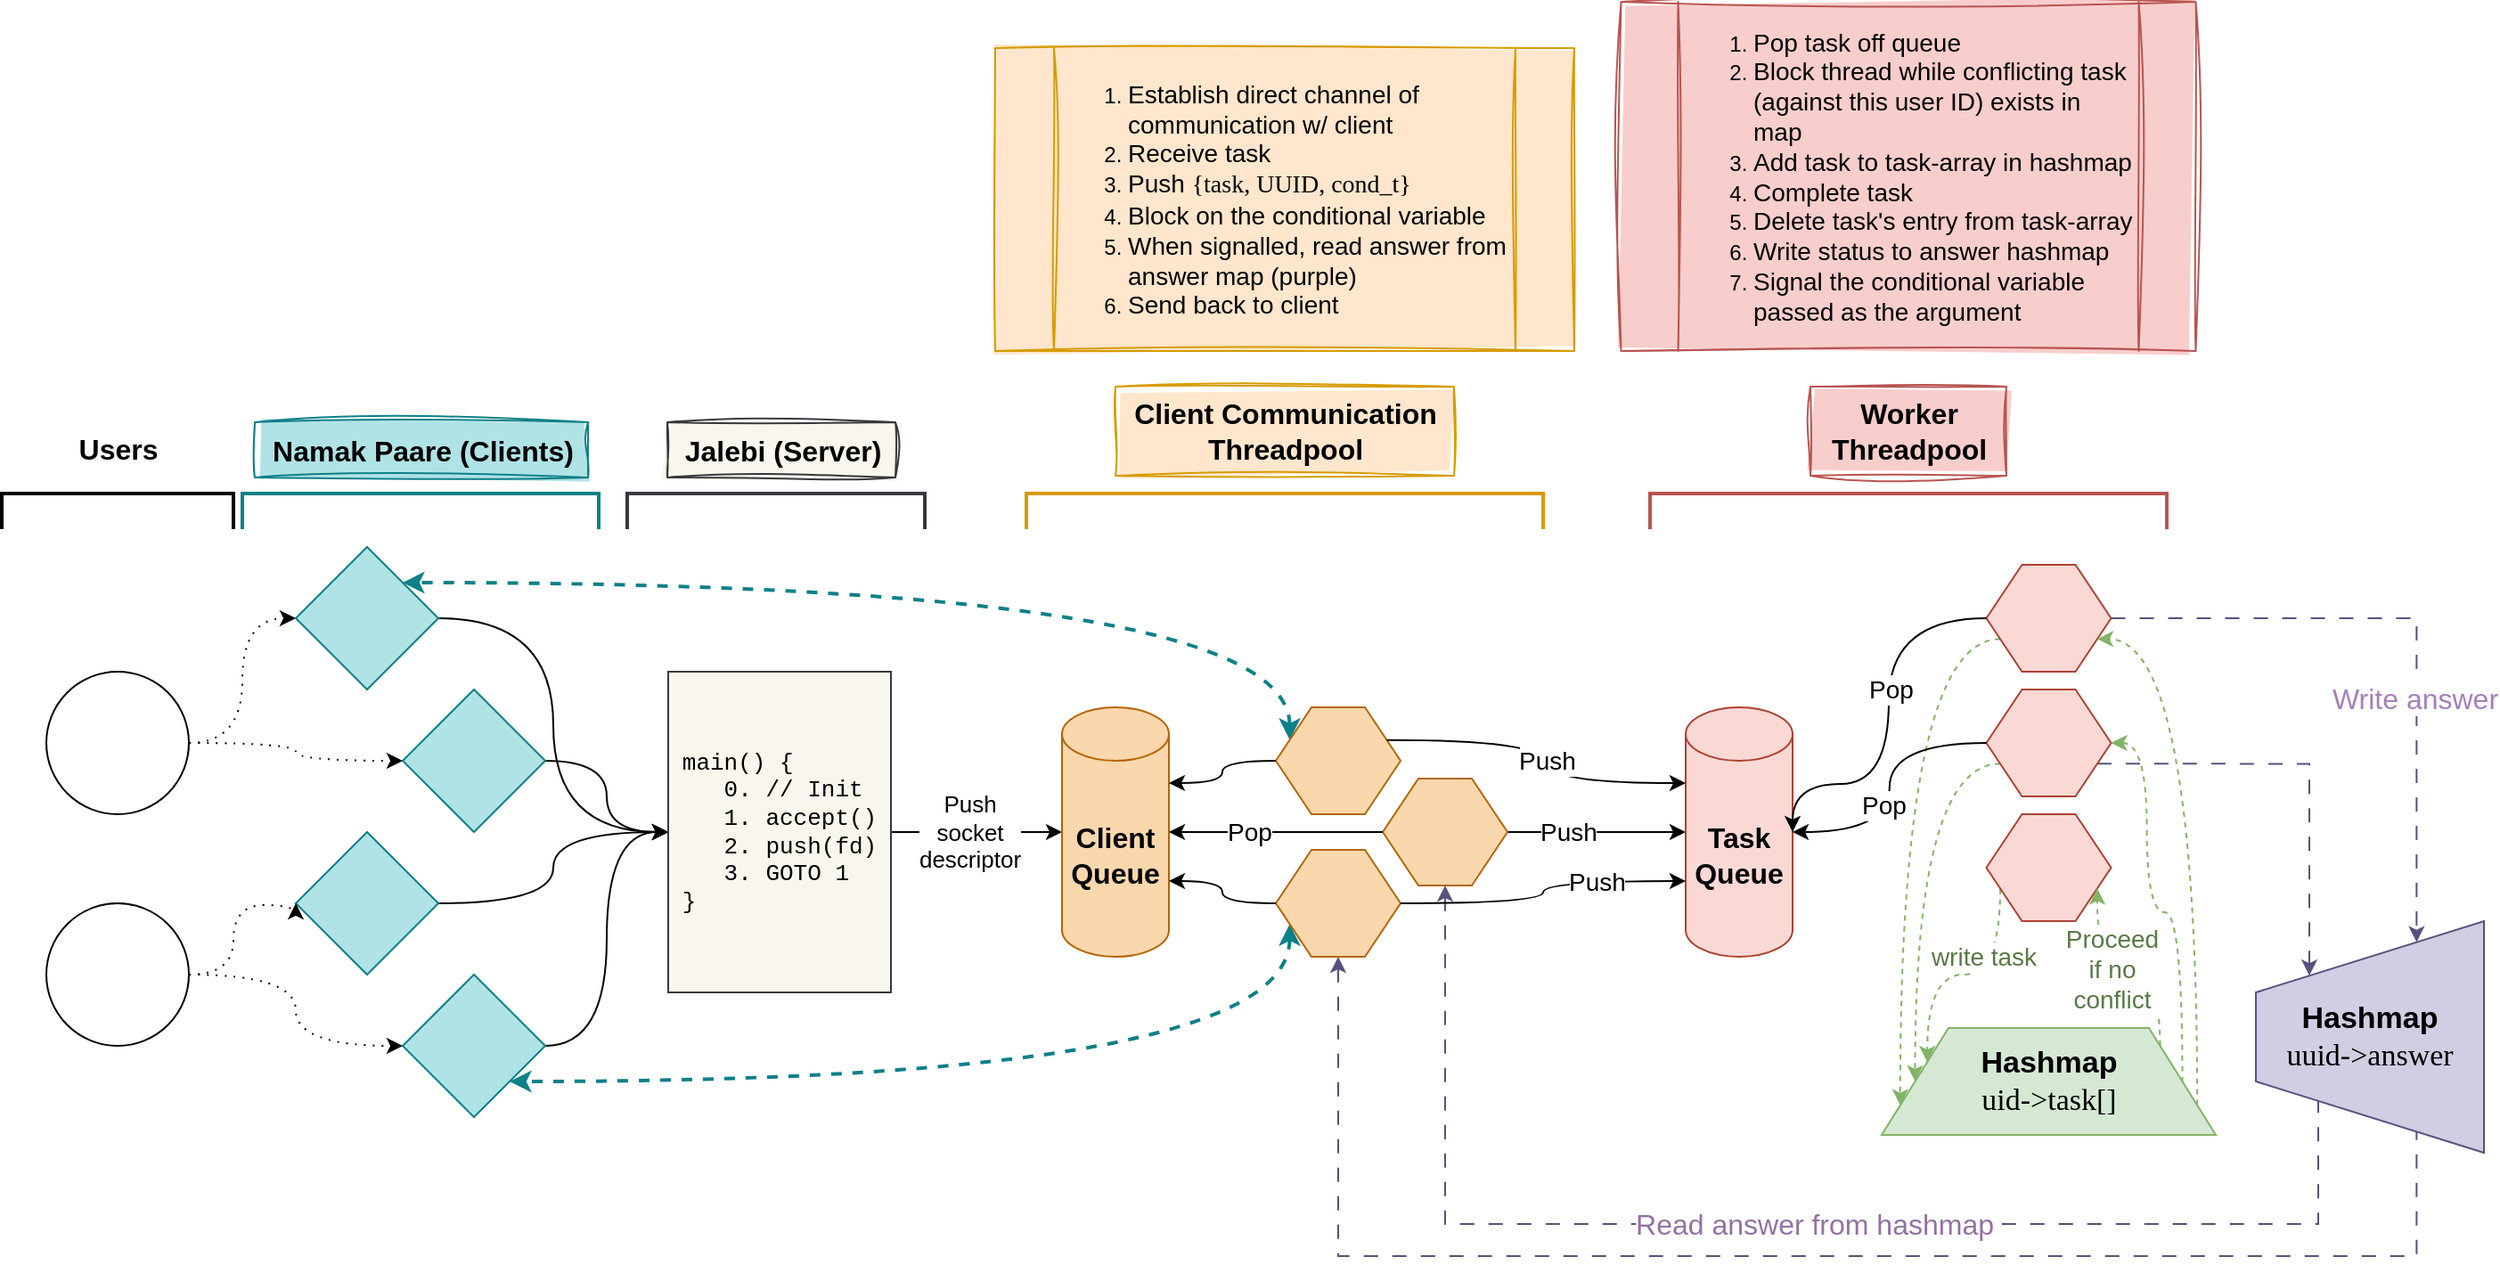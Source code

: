 <mxfile version="28.0.6">
  <diagram name="Page-1" id="n_fIoMRSlagMltUacNmM">
    <mxGraphModel dx="1910" dy="1221" grid="0" gridSize="31" guides="1" tooltips="1" connect="1" arrows="0" fold="1" page="1" pageScale="1" pageWidth="1600" pageHeight="900" background="#ffffff" math="0" shadow="0" adaptiveColors="auto">
      <root>
        <mxCell id="0" />
        <mxCell id="1" parent="0" />
        <mxCell id="aPVoymppLge1yWd1zrWZ-23" style="edgeStyle=orthogonalEdgeStyle;rounded=0;orthogonalLoop=1;jettySize=auto;html=1;exitX=1;exitY=0.5;exitDx=0;exitDy=0;entryX=0;entryY=0.5;entryDx=0;entryDy=0;curved=1;" parent="1" source="aPVoymppLge1yWd1zrWZ-10" target="aPVoymppLge1yWd1zrWZ-16" edge="1">
          <mxGeometry relative="1" as="geometry" />
        </mxCell>
        <mxCell id="aPVoymppLge1yWd1zrWZ-10" value="" style="rhombus;whiteSpace=wrap;html=1;fillColor=#b0e3e6;strokeColor=#0e8088;" parent="1" vertex="1">
          <mxGeometry x="256" y="391" width="80" height="80" as="geometry" />
        </mxCell>
        <mxCell id="aPVoymppLge1yWd1zrWZ-22" style="edgeStyle=orthogonalEdgeStyle;rounded=0;orthogonalLoop=1;jettySize=auto;html=1;exitX=1;exitY=0.5;exitDx=0;exitDy=0;entryX=0;entryY=0.5;entryDx=0;entryDy=0;curved=1;" parent="1" source="aPVoymppLge1yWd1zrWZ-11" target="aPVoymppLge1yWd1zrWZ-16" edge="1">
          <mxGeometry relative="1" as="geometry" />
        </mxCell>
        <mxCell id="aPVoymppLge1yWd1zrWZ-11" value="" style="rhombus;whiteSpace=wrap;html=1;fillColor=#b0e3e6;strokeColor=#0e8088;" parent="1" vertex="1">
          <mxGeometry x="316" y="471" width="80" height="80" as="geometry" />
        </mxCell>
        <mxCell id="aPVoymppLge1yWd1zrWZ-19" style="edgeStyle=orthogonalEdgeStyle;rounded=0;orthogonalLoop=1;jettySize=auto;html=1;exitX=1;exitY=0.5;exitDx=0;exitDy=0;entryX=0;entryY=0.5;entryDx=0;entryDy=0;curved=1;" parent="1" source="aPVoymppLge1yWd1zrWZ-12" target="aPVoymppLge1yWd1zrWZ-16" edge="1">
          <mxGeometry relative="1" as="geometry" />
        </mxCell>
        <mxCell id="aPVoymppLge1yWd1zrWZ-12" value="" style="rhombus;whiteSpace=wrap;html=1;fillColor=#b0e3e6;strokeColor=#0e8088;" parent="1" vertex="1">
          <mxGeometry x="256" y="551" width="80" height="80" as="geometry" />
        </mxCell>
        <mxCell id="aPVoymppLge1yWd1zrWZ-20" style="edgeStyle=orthogonalEdgeStyle;rounded=0;orthogonalLoop=1;jettySize=auto;html=1;exitX=1;exitY=0.5;exitDx=0;exitDy=0;entryX=0;entryY=0.5;entryDx=0;entryDy=0;curved=1;" parent="1" source="aPVoymppLge1yWd1zrWZ-13" target="aPVoymppLge1yWd1zrWZ-16" edge="1">
          <mxGeometry relative="1" as="geometry" />
        </mxCell>
        <mxCell id="aPVoymppLge1yWd1zrWZ-13" value="" style="rhombus;whiteSpace=wrap;html=1;fillColor=#b0e3e6;strokeColor=#0e8088;" parent="1" vertex="1">
          <mxGeometry x="316" y="631" width="80" height="80" as="geometry" />
        </mxCell>
        <mxCell id="aPVoymppLge1yWd1zrWZ-28" style="edgeStyle=orthogonalEdgeStyle;rounded=0;orthogonalLoop=1;jettySize=auto;html=1;exitX=1;exitY=0.5;exitDx=0;exitDy=0;" parent="1" source="aPVoymppLge1yWd1zrWZ-16" target="aPVoymppLge1yWd1zrWZ-24" edge="1">
          <mxGeometry relative="1" as="geometry">
            <Array as="points">
              <mxPoint x="656" y="551" />
              <mxPoint x="656" y="551" />
            </Array>
          </mxGeometry>
        </mxCell>
        <mxCell id="aPVoymppLge1yWd1zrWZ-43" value="&lt;div&gt;&lt;font style=&quot;font-size: 13px;&quot;&gt;Push&lt;/font&gt;&lt;/div&gt;&lt;div&gt;&lt;font style=&quot;font-size: 13px;&quot;&gt;socket&lt;/font&gt;&lt;/div&gt;&lt;div&gt;&lt;font style=&quot;font-size: 13px;&quot;&gt;descriptor&lt;/font&gt;&lt;/div&gt;" style="edgeLabel;html=1;align=center;verticalAlign=middle;resizable=0;points=[];" parent="aPVoymppLge1yWd1zrWZ-28" vertex="1" connectable="0">
          <mxGeometry x="0.029" y="1" relative="1" as="geometry">
            <mxPoint x="-6" y="1" as="offset" />
          </mxGeometry>
        </mxCell>
        <mxCell id="aPVoymppLge1yWd1zrWZ-16" value="&lt;div style=&quot;text-align: left;&quot;&gt;&lt;span style=&quot;font-size: 13px; font-family: &amp;quot;Courier New&amp;quot;; background-color: transparent; color: light-dark(rgb(0, 0, 0), rgb(255, 255, 255));&quot;&gt;main()&lt;/span&gt;&lt;b style=&quot;font-size: 13px; font-family: &amp;quot;Courier New&amp;quot;; background-color: transparent; color: light-dark(rgb(0, 0, 0), rgb(255, 255, 255));&quot;&gt; &lt;/b&gt;&lt;font style=&quot;font-size: 13px; font-family: &amp;quot;Courier New&amp;quot;; background-color: transparent; color: light-dark(rgb(0, 0, 0), rgb(255, 255, 255));&quot;&gt;{&lt;/font&gt;&lt;/div&gt;&lt;div style=&quot;text-align: left;&quot;&gt;&lt;font data-font-src=&quot;https://fonts.googleapis.com/css?family=IBM+Plex+Mono&quot; style=&quot;&quot;&gt;&lt;font style=&quot;font-size: 13px;&quot; face=&quot;Courier New&quot;&gt;&amp;nbsp; &amp;nbsp;0. // Init&lt;br&gt;&lt;/font&gt;&lt;/font&gt;&lt;/div&gt;&lt;div style=&quot;text-align: left;&quot;&gt;&lt;font data-font-src=&quot;https://fonts.googleapis.com/css?family=IBM+Plex+Mono&quot; style=&quot;&quot;&gt;&lt;font style=&quot;font-size: 13px;&quot; face=&quot;Courier New&quot;&gt;&amp;nbsp; &amp;nbsp;1. accept()&lt;/font&gt;&lt;/font&gt;&lt;/div&gt;&lt;div style=&quot;text-align: left;&quot;&gt;&lt;font data-font-src=&quot;https://fonts.googleapis.com/css?family=IBM+Plex+Mono&quot; style=&quot;&quot;&gt;&lt;font style=&quot;font-size: 13px;&quot; face=&quot;Courier New&quot;&gt;&amp;nbsp; &amp;nbsp;2. push(fd)&lt;br&gt;&lt;/font&gt;&lt;/font&gt;&lt;/div&gt;&lt;div style=&quot;text-align: left;&quot;&gt;&lt;font data-font-src=&quot;https://fonts.googleapis.com/css?family=IBM+Plex+Mono&quot; style=&quot;&quot;&gt;&lt;font style=&quot;font-size: 13px;&quot; face=&quot;Courier New&quot;&gt;&amp;nbsp; &amp;nbsp;3. GOTO 1&lt;br&gt;&lt;/font&gt;&lt;/font&gt;&lt;/div&gt;&lt;div style=&quot;text-align: left;&quot;&gt;&lt;font data-font-src=&quot;https://fonts.googleapis.com/css?family=IBM+Plex+Mono&quot; style=&quot;&quot;&gt;&lt;font style=&quot;font-size: 13px;&quot; face=&quot;Courier New&quot;&gt;}&lt;/font&gt;&lt;b style=&quot;font-size: 11px; font-family: &amp;quot;IBM Plex Mono&amp;quot;;&quot;&gt;&lt;font&gt;&lt;br&gt;&lt;/font&gt;&lt;/b&gt;&lt;/font&gt;&lt;/div&gt;" style="rounded=0;whiteSpace=wrap;html=1;fillColor=#f9f7ed;strokeColor=#36393d;fillStyle=auto;" parent="1" vertex="1">
          <mxGeometry x="465" y="461" width="125" height="180" as="geometry" />
        </mxCell>
        <mxCell id="aPVoymppLge1yWd1zrWZ-24" value="&lt;div&gt;&lt;b&gt;&lt;font style=&quot;font-size: 16px;&quot;&gt;Client Queue&lt;/font&gt;&lt;/b&gt;&lt;/div&gt;" style="shape=cylinder3;whiteSpace=wrap;html=1;boundedLbl=1;backgroundOutline=1;size=15;fillColor=#fad7ac;strokeColor=#b46504;" parent="1" vertex="1">
          <mxGeometry x="686" y="481" width="60" height="140" as="geometry" />
        </mxCell>
        <mxCell id="aPVoymppLge1yWd1zrWZ-65" style="edgeStyle=orthogonalEdgeStyle;rounded=0;orthogonalLoop=1;jettySize=auto;html=1;exitX=0;exitY=0.25;exitDx=0;exitDy=0;entryX=1;entryY=0;entryDx=0;entryDy=0;strokeColor=none;curved=1;" parent="1" source="aPVoymppLge1yWd1zrWZ-32" target="aPVoymppLge1yWd1zrWZ-10" edge="1">
          <mxGeometry relative="1" as="geometry">
            <Array as="points">
              <mxPoint x="814" y="411" />
            </Array>
          </mxGeometry>
        </mxCell>
        <mxCell id="aPVoymppLge1yWd1zrWZ-66" style="edgeStyle=orthogonalEdgeStyle;rounded=0;orthogonalLoop=1;jettySize=auto;html=1;exitX=0;exitY=0.25;exitDx=0;exitDy=0;entryX=1;entryY=0;entryDx=0;entryDy=0;curved=1;dashed=1;startArrow=classic;startFill=1;fillColor=#b0e3e6;strokeColor=#0e8088;strokeWidth=2;" parent="1" source="aPVoymppLge1yWd1zrWZ-32" target="aPVoymppLge1yWd1zrWZ-10" edge="1">
          <mxGeometry relative="1" as="geometry">
            <Array as="points">
              <mxPoint x="814" y="411" />
            </Array>
          </mxGeometry>
        </mxCell>
        <mxCell id="aPVoymppLge1yWd1zrWZ-32" value="" style="shape=hexagon;perimeter=hexagonPerimeter2;whiteSpace=wrap;html=1;fixedSize=1;fillColor=#fad7ac;strokeColor=#b46504;" parent="1" vertex="1">
          <mxGeometry x="806" y="481" width="70" height="60" as="geometry" />
        </mxCell>
        <mxCell id="aPVoymppLge1yWd1zrWZ-94" style="edgeStyle=orthogonalEdgeStyle;rounded=0;orthogonalLoop=1;jettySize=auto;html=1;exitX=1;exitY=0.5;exitDx=0;exitDy=0;curved=1;" parent="1" source="aPVoymppLge1yWd1zrWZ-35" edge="1">
          <mxGeometry relative="1" as="geometry">
            <mxPoint x="1036" y="551" as="targetPoint" />
          </mxGeometry>
        </mxCell>
        <mxCell id="aPVoymppLge1yWd1zrWZ-98" value="Push" style="edgeLabel;html=1;align=center;verticalAlign=middle;resizable=0;points=[];fontSize=14;" parent="aPVoymppLge1yWd1zrWZ-94" vertex="1" connectable="0">
          <mxGeometry x="-0.602" relative="1" as="geometry">
            <mxPoint x="14" as="offset" />
          </mxGeometry>
        </mxCell>
        <mxCell id="aPVoymppLge1yWd1zrWZ-145" style="edgeStyle=orthogonalEdgeStyle;rounded=0;orthogonalLoop=1;jettySize=auto;html=1;exitX=0.5;exitY=1;exitDx=0;exitDy=0;fillColor=#d0cee2;strokeColor=#56517e;curved=0;startArrow=classic;startFill=1;endArrow=none;endFill=0;dashed=1;dashPattern=8 8;" parent="1" source="aPVoymppLge1yWd1zrWZ-35" target="aPVoymppLge1yWd1zrWZ-132" edge="1">
          <mxGeometry relative="1" as="geometry">
            <Array as="points">
              <mxPoint x="901" y="771" />
              <mxPoint x="1391" y="771" />
            </Array>
          </mxGeometry>
        </mxCell>
        <mxCell id="aPVoymppLge1yWd1zrWZ-156" value="&lt;font&gt;&lt;font style=&quot;color: rgb(147, 113, 163);&quot;&gt;Read answer from hashmap&lt;/font&gt;&lt;br&gt;&lt;/font&gt;" style="edgeLabel;html=1;align=center;verticalAlign=middle;resizable=0;points=[];fontSize=16;" parent="aPVoymppLge1yWd1zrWZ-145" vertex="1" connectable="0">
          <mxGeometry x="0.058" relative="1" as="geometry">
            <mxPoint as="offset" />
          </mxGeometry>
        </mxCell>
        <mxCell id="aPVoymppLge1yWd1zrWZ-35" value="" style="shape=hexagon;perimeter=hexagonPerimeter2;whiteSpace=wrap;html=1;fixedSize=1;fillColor=#fad7ac;strokeColor=#b46504;" parent="1" vertex="1">
          <mxGeometry x="866" y="521" width="70" height="60" as="geometry" />
        </mxCell>
        <mxCell id="aPVoymppLge1yWd1zrWZ-62" style="edgeStyle=orthogonalEdgeStyle;rounded=0;orthogonalLoop=1;jettySize=auto;html=1;exitX=0;exitY=0.75;exitDx=0;exitDy=0;entryX=1;entryY=1;entryDx=0;entryDy=0;curved=1;dashed=1;flowAnimation=0;shadow=0;startArrow=classic;startFill=1;fillColor=#b0e3e6;strokeColor=#0e8088;strokeWidth=2;" parent="1" source="aPVoymppLge1yWd1zrWZ-36" target="aPVoymppLge1yWd1zrWZ-13" edge="1">
          <mxGeometry relative="1" as="geometry">
            <Array as="points">
              <mxPoint x="814" y="691" />
            </Array>
          </mxGeometry>
        </mxCell>
        <mxCell id="aPVoymppLge1yWd1zrWZ-143" style="edgeStyle=orthogonalEdgeStyle;rounded=0;orthogonalLoop=1;jettySize=auto;html=1;exitX=0.5;exitY=1;exitDx=0;exitDy=0;entryX=0;entryY=0.75;entryDx=0;entryDy=0;fillColor=#d0cee2;strokeColor=#56517e;curved=0;startArrow=classic;startFill=1;endArrow=none;endFill=0;dashed=1;dashPattern=8 8;" parent="1" source="aPVoymppLge1yWd1zrWZ-36" target="aPVoymppLge1yWd1zrWZ-132" edge="1">
          <mxGeometry relative="1" as="geometry">
            <Array as="points">
              <mxPoint x="841" y="789" />
            </Array>
          </mxGeometry>
        </mxCell>
        <mxCell id="aPVoymppLge1yWd1zrWZ-36" value="" style="shape=hexagon;perimeter=hexagonPerimeter2;whiteSpace=wrap;html=1;fixedSize=1;size=20;fillColor=#fad7ac;strokeColor=#b46504;" parent="1" vertex="1">
          <mxGeometry x="806" y="561" width="70" height="60" as="geometry" />
        </mxCell>
        <mxCell id="aPVoymppLge1yWd1zrWZ-37" value="&lt;div&gt;&lt;b&gt;&lt;font style=&quot;font-size: 16px;&quot;&gt;Client Communication&lt;/font&gt;&lt;/b&gt;&lt;/div&gt;&lt;div&gt;&lt;b&gt;&lt;font style=&quot;font-size: 16px;&quot;&gt;Threadpool&lt;/font&gt;&lt;/b&gt;&lt;/div&gt;" style="text;html=1;align=center;verticalAlign=middle;resizable=0;points=[];autosize=1;strokeColor=#d79b00;fillColor=#ffe6cc;sketch=1;curveFitting=1;jiggle=2;fillStyle=solid;" parent="1" vertex="1">
          <mxGeometry x="716" y="301" width="190" height="50" as="geometry" />
        </mxCell>
        <mxCell id="aPVoymppLge1yWd1zrWZ-38" style="edgeStyle=orthogonalEdgeStyle;rounded=0;orthogonalLoop=1;jettySize=auto;html=1;exitX=0;exitY=0.5;exitDx=0;exitDy=0;entryX=1;entryY=0;entryDx=0;entryDy=42.5;entryPerimeter=0;curved=1;" parent="1" source="aPVoymppLge1yWd1zrWZ-32" target="aPVoymppLge1yWd1zrWZ-24" edge="1">
          <mxGeometry relative="1" as="geometry" />
        </mxCell>
        <mxCell id="aPVoymppLge1yWd1zrWZ-39" style="edgeStyle=orthogonalEdgeStyle;rounded=0;orthogonalLoop=1;jettySize=auto;html=1;exitX=0;exitY=0.5;exitDx=0;exitDy=0;entryX=1;entryY=0;entryDx=0;entryDy=97.5;entryPerimeter=0;curved=1;" parent="1" source="aPVoymppLge1yWd1zrWZ-36" target="aPVoymppLge1yWd1zrWZ-24" edge="1">
          <mxGeometry relative="1" as="geometry" />
        </mxCell>
        <mxCell id="aPVoymppLge1yWd1zrWZ-40" style="edgeStyle=orthogonalEdgeStyle;rounded=0;orthogonalLoop=1;jettySize=auto;html=1;entryX=1;entryY=0.5;entryDx=0;entryDy=0;entryPerimeter=0;curved=1;" parent="1" source="aPVoymppLge1yWd1zrWZ-35" target="aPVoymppLge1yWd1zrWZ-24" edge="1">
          <mxGeometry relative="1" as="geometry" />
        </mxCell>
        <mxCell id="aPVoymppLge1yWd1zrWZ-47" value="&lt;font style=&quot;font-size: 14px;&quot;&gt;Pop&lt;/font&gt;" style="edgeLabel;html=1;align=center;verticalAlign=middle;resizable=0;points=[];" parent="aPVoymppLge1yWd1zrWZ-40" vertex="1" connectable="0">
          <mxGeometry x="0.014" y="1" relative="1" as="geometry">
            <mxPoint x="-14" y="-1" as="offset" />
          </mxGeometry>
        </mxCell>
        <mxCell id="aPVoymppLge1yWd1zrWZ-49" value="" style="strokeWidth=2;html=1;shape=mxgraph.flowchart.annotation_1;align=left;pointerEvents=1;direction=south;fillColor=#ffe6cc;strokeColor=#d79b00;" parent="1" vertex="1">
          <mxGeometry x="666" y="361" width="290" height="20" as="geometry" />
        </mxCell>
        <mxCell id="aPVoymppLge1yWd1zrWZ-53" value="&lt;div&gt;&lt;b&gt;&lt;font style=&quot;font-size: 16px;&quot;&gt;Namak Paare (Clients)&lt;/font&gt;&lt;/b&gt;&lt;/div&gt;" style="text;html=1;align=center;verticalAlign=middle;resizable=0;points=[];autosize=1;strokeColor=#0e8088;fillColor=#b0e3e6;sketch=1;curveFitting=1;jiggle=2;fillStyle=solid;" parent="1" vertex="1">
          <mxGeometry x="233" y="321" width="187" height="31" as="geometry" />
        </mxCell>
        <mxCell id="aPVoymppLge1yWd1zrWZ-54" value="" style="strokeWidth=2;html=1;shape=mxgraph.flowchart.annotation_1;align=left;pointerEvents=1;direction=south;fillColor=#b0e3e6;strokeColor=#0e8088;" parent="1" vertex="1">
          <mxGeometry x="226" y="361" width="200" height="20" as="geometry" />
        </mxCell>
        <mxCell id="aPVoymppLge1yWd1zrWZ-74" style="edgeStyle=orthogonalEdgeStyle;rounded=0;orthogonalLoop=1;jettySize=auto;html=1;exitX=1;exitY=0.5;exitDx=0;exitDy=0;entryX=0;entryY=0.5;entryDx=0;entryDy=0;dashed=1;dashPattern=1 4;curved=1;" parent="1" source="aPVoymppLge1yWd1zrWZ-67" target="aPVoymppLge1yWd1zrWZ-10" edge="1">
          <mxGeometry relative="1" as="geometry" />
        </mxCell>
        <mxCell id="aPVoymppLge1yWd1zrWZ-75" style="edgeStyle=orthogonalEdgeStyle;rounded=0;orthogonalLoop=1;jettySize=auto;html=1;exitX=1;exitY=0.5;exitDx=0;exitDy=0;entryX=0;entryY=0.5;entryDx=0;entryDy=0;dashed=1;dashPattern=1 4;curved=1;" parent="1" source="aPVoymppLge1yWd1zrWZ-67" target="aPVoymppLge1yWd1zrWZ-11" edge="1">
          <mxGeometry relative="1" as="geometry" />
        </mxCell>
        <mxCell id="aPVoymppLge1yWd1zrWZ-67" value="" style="ellipse;whiteSpace=wrap;html=1;aspect=fixed;" parent="1" vertex="1">
          <mxGeometry x="116" y="461" width="80" height="80" as="geometry" />
        </mxCell>
        <mxCell id="aPVoymppLge1yWd1zrWZ-72" style="edgeStyle=orthogonalEdgeStyle;rounded=0;orthogonalLoop=1;jettySize=auto;html=1;exitX=1;exitY=0.5;exitDx=0;exitDy=0;curved=1;dashed=1;dashPattern=1 4;entryX=0;entryY=0.5;entryDx=0;entryDy=0;" parent="1" source="aPVoymppLge1yWd1zrWZ-68" target="aPVoymppLge1yWd1zrWZ-12" edge="1">
          <mxGeometry relative="1" as="geometry">
            <mxPoint x="246" y="591" as="targetPoint" />
            <Array as="points">
              <mxPoint x="221" y="631" />
              <mxPoint x="221" y="592" />
            </Array>
          </mxGeometry>
        </mxCell>
        <mxCell id="aPVoymppLge1yWd1zrWZ-73" style="edgeStyle=orthogonalEdgeStyle;rounded=0;orthogonalLoop=1;jettySize=auto;html=1;exitX=1;exitY=0.5;exitDx=0;exitDy=0;entryX=0;entryY=0.5;entryDx=0;entryDy=0;curved=1;dashed=1;dashPattern=1 4;" parent="1" source="aPVoymppLge1yWd1zrWZ-68" target="aPVoymppLge1yWd1zrWZ-13" edge="1">
          <mxGeometry relative="1" as="geometry" />
        </mxCell>
        <mxCell id="aPVoymppLge1yWd1zrWZ-68" value="" style="ellipse;whiteSpace=wrap;html=1;aspect=fixed;" parent="1" vertex="1">
          <mxGeometry x="116" y="591" width="80" height="80" as="geometry" />
        </mxCell>
        <mxCell id="aPVoymppLge1yWd1zrWZ-76" value="&lt;div&gt;&lt;b&gt;&lt;font style=&quot;font-size: 16px;&quot;&gt;Users&lt;/font&gt;&lt;/b&gt;&lt;/div&gt;" style="text;html=1;align=center;verticalAlign=middle;resizable=0;points=[];autosize=1;strokeColor=none;fillColor=none;sketch=1;curveFitting=1;jiggle=2;" parent="1" vertex="1">
          <mxGeometry x="121" y="321" width="70" height="30" as="geometry" />
        </mxCell>
        <mxCell id="aPVoymppLge1yWd1zrWZ-77" value="" style="strokeWidth=2;html=1;shape=mxgraph.flowchart.annotation_1;align=left;pointerEvents=1;direction=south;" parent="1" vertex="1">
          <mxGeometry x="91" y="361" width="130" height="20" as="geometry" />
        </mxCell>
        <mxCell id="aPVoymppLge1yWd1zrWZ-80" value="&lt;div&gt;&lt;b&gt;&lt;font style=&quot;font-size: 16px;&quot;&gt;Task Queue&lt;/font&gt;&lt;/b&gt;&lt;/div&gt;" style="shape=cylinder3;whiteSpace=wrap;html=1;boundedLbl=1;backgroundOutline=1;size=15;fillColor=#fad9d5;strokeColor=#ae4132;" parent="1" vertex="1">
          <mxGeometry x="1036" y="481" width="60" height="140" as="geometry" />
        </mxCell>
        <mxCell id="aPVoymppLge1yWd1zrWZ-109" style="edgeStyle=orthogonalEdgeStyle;rounded=0;orthogonalLoop=1;jettySize=auto;html=1;exitX=0;exitY=0.75;exitDx=0;exitDy=0;entryX=0;entryY=0.75;entryDx=0;entryDy=0;curved=1;fillColor=#d5e8d4;strokeColor=#82b366;dashed=1;" parent="1" source="aPVoymppLge1yWd1zrWZ-81" target="aPVoymppLge1yWd1zrWZ-105" edge="1">
          <mxGeometry relative="1" as="geometry">
            <Array as="points">
              <mxPoint x="1156.75" y="443" />
            </Array>
          </mxGeometry>
        </mxCell>
        <mxCell id="aPVoymppLge1yWd1zrWZ-134" style="edgeStyle=orthogonalEdgeStyle;rounded=0;orthogonalLoop=1;jettySize=auto;html=1;exitX=1;exitY=0.5;exitDx=0;exitDy=0;entryX=1;entryY=0.75;entryDx=0;entryDy=0;fillColor=#d0cee2;strokeColor=#56517e;curved=0;dashed=1;dashPattern=8 8;" parent="1" source="aPVoymppLge1yWd1zrWZ-81" target="aPVoymppLge1yWd1zrWZ-132" edge="1">
          <mxGeometry relative="1" as="geometry" />
        </mxCell>
        <mxCell id="aPVoymppLge1yWd1zrWZ-157" value="&lt;font color=&quot;#a680b8&quot;&gt;Write answer&lt;/font&gt;" style="edgeLabel;html=1;align=center;verticalAlign=middle;resizable=0;points=[];fontSize=16;" parent="aPVoymppLge1yWd1zrWZ-134" vertex="1" connectable="0">
          <mxGeometry x="0.459" y="-1" relative="1" as="geometry">
            <mxPoint y="-41" as="offset" />
          </mxGeometry>
        </mxCell>
        <mxCell id="aPVoymppLge1yWd1zrWZ-81" value="" style="shape=hexagon;perimeter=hexagonPerimeter2;whiteSpace=wrap;html=1;fixedSize=1;fillColor=#fad9d5;strokeColor=#ae4132;" parent="1" vertex="1">
          <mxGeometry x="1204.75" y="401" width="70" height="60" as="geometry" />
        </mxCell>
        <mxCell id="aPVoymppLge1yWd1zrWZ-107" style="edgeStyle=orthogonalEdgeStyle;rounded=0;orthogonalLoop=1;jettySize=auto;html=1;exitX=0;exitY=0.75;exitDx=0;exitDy=0;entryX=0;entryY=0.5;entryDx=0;entryDy=0;curved=1;fillColor=#d5e8d4;strokeColor=#82b366;dashed=1;" parent="1" source="aPVoymppLge1yWd1zrWZ-82" target="aPVoymppLge1yWd1zrWZ-105" edge="1">
          <mxGeometry relative="1" as="geometry">
            <Array as="points">
              <mxPoint x="1164.75" y="513" />
            </Array>
          </mxGeometry>
        </mxCell>
        <mxCell id="aPVoymppLge1yWd1zrWZ-119" style="edgeStyle=orthogonalEdgeStyle;rounded=0;orthogonalLoop=1;jettySize=auto;html=1;exitX=1;exitY=0.5;exitDx=0;exitDy=0;entryX=1;entryY=0.5;entryDx=0;entryDy=0;curved=1;startArrow=classic;startFill=1;endArrow=none;endFill=0;fillColor=#d5e8d4;strokeColor=#82b366;dashed=1;" parent="1" source="aPVoymppLge1yWd1zrWZ-82" target="aPVoymppLge1yWd1zrWZ-105" edge="1">
          <mxGeometry relative="1" as="geometry" />
        </mxCell>
        <mxCell id="aPVoymppLge1yWd1zrWZ-133" style="edgeStyle=orthogonalEdgeStyle;rounded=0;orthogonalLoop=1;jettySize=auto;html=1;exitX=1;exitY=0.75;exitDx=0;exitDy=0;fillColor=#d0cee2;strokeColor=#56517e;curved=0;dashed=1;dashPattern=8 8;" parent="1" source="aPVoymppLge1yWd1zrWZ-82" target="aPVoymppLge1yWd1zrWZ-132" edge="1">
          <mxGeometry relative="1" as="geometry">
            <Array as="points">
              <mxPoint x="1386" y="513" />
            </Array>
          </mxGeometry>
        </mxCell>
        <mxCell id="aPVoymppLge1yWd1zrWZ-82" value="" style="shape=hexagon;perimeter=hexagonPerimeter2;whiteSpace=wrap;html=1;fixedSize=1;fillColor=#fad9d5;strokeColor=#ae4132;" parent="1" vertex="1">
          <mxGeometry x="1204.75" y="471" width="70" height="60" as="geometry" />
        </mxCell>
        <mxCell id="aPVoymppLge1yWd1zrWZ-106" style="edgeStyle=orthogonalEdgeStyle;rounded=0;orthogonalLoop=1;jettySize=auto;html=1;exitX=0;exitY=0.75;exitDx=0;exitDy=0;entryX=0;entryY=0.25;entryDx=0;entryDy=0;curved=1;fillColor=#d5e8d4;strokeColor=#82b366;dashed=1;" parent="1" source="aPVoymppLge1yWd1zrWZ-83" target="aPVoymppLge1yWd1zrWZ-105" edge="1">
          <mxGeometry relative="1" as="geometry" />
        </mxCell>
        <mxCell id="aPVoymppLge1yWd1zrWZ-139" value="&lt;font style=&quot;font-size: 14px;&quot;&gt;write task&lt;/font&gt;" style="edgeLabel;html=1;align=center;verticalAlign=middle;resizable=0;points=[];fontColor=#597947;" parent="aPVoymppLge1yWd1zrWZ-106" vertex="1" connectable="0">
          <mxGeometry x="-0.062" y="-1" relative="1" as="geometry">
            <mxPoint x="7" y="-9" as="offset" />
          </mxGeometry>
        </mxCell>
        <mxCell id="aPVoymppLge1yWd1zrWZ-83" value="" style="shape=hexagon;perimeter=hexagonPerimeter2;whiteSpace=wrap;html=1;fixedSize=1;size=20;fillColor=#fad9d5;strokeColor=#ae4132;" parent="1" vertex="1">
          <mxGeometry x="1204.75" y="541" width="70" height="60" as="geometry" />
        </mxCell>
        <mxCell id="aPVoymppLge1yWd1zrWZ-84" value="&lt;b&gt;&lt;font style=&quot;font-size: 16px;&quot;&gt;Worker&lt;/font&gt;&lt;/b&gt;&lt;div&gt;&lt;b&gt;&lt;font style=&quot;font-size: 16px;&quot;&gt;Threadpool&lt;/font&gt;&lt;/b&gt;&lt;/div&gt;" style="text;html=1;align=center;verticalAlign=middle;resizable=0;points=[];autosize=1;strokeColor=#b85450;fillColor=#f8cecc;sketch=1;curveFitting=1;jiggle=2;fillStyle=solid;" parent="1" vertex="1">
          <mxGeometry x="1106" y="301" width="110" height="50" as="geometry" />
        </mxCell>
        <mxCell id="aPVoymppLge1yWd1zrWZ-91" value="" style="strokeWidth=2;html=1;shape=mxgraph.flowchart.annotation_1;align=left;pointerEvents=1;direction=south;fillColor=#f8cecc;strokeColor=#b85450;" parent="1" vertex="1">
          <mxGeometry x="1016" y="361" width="290" height="20" as="geometry" />
        </mxCell>
        <mxCell id="aPVoymppLge1yWd1zrWZ-110" style="edgeStyle=orthogonalEdgeStyle;rounded=0;orthogonalLoop=1;jettySize=auto;html=1;exitX=1;exitY=0;exitDx=0;exitDy=0;entryX=1;entryY=0.75;entryDx=0;entryDy=0;curved=1;fillColor=#d5e8d4;strokeColor=#82b366;dashed=1;" parent="1" source="aPVoymppLge1yWd1zrWZ-105" target="aPVoymppLge1yWd1zrWZ-83" edge="1">
          <mxGeometry relative="1" as="geometry" />
        </mxCell>
        <mxCell id="aPVoymppLge1yWd1zrWZ-140" value="&lt;div&gt;Proceed&lt;/div&gt;&lt;div&gt;if no&lt;/div&gt;&lt;div&gt;conflict&lt;/div&gt;" style="edgeLabel;html=1;align=center;verticalAlign=middle;resizable=0;points=[];fontColor=#597947;fontSize=14;" parent="aPVoymppLge1yWd1zrWZ-110" vertex="1" connectable="0">
          <mxGeometry x="0.089" y="-3" relative="1" as="geometry">
            <mxPoint as="offset" />
          </mxGeometry>
        </mxCell>
        <mxCell id="aPVoymppLge1yWd1zrWZ-113" style="edgeStyle=orthogonalEdgeStyle;rounded=0;orthogonalLoop=1;jettySize=auto;html=1;exitX=1;exitY=0.75;exitDx=0;exitDy=0;entryX=1;entryY=0.75;entryDx=0;entryDy=0;curved=1;fillColor=#d5e8d4;strokeColor=#82b366;dashed=1;" parent="1" source="aPVoymppLge1yWd1zrWZ-105" target="aPVoymppLge1yWd1zrWZ-81" edge="1">
          <mxGeometry relative="1" as="geometry">
            <Array as="points">
              <mxPoint x="1322.75" y="443" />
            </Array>
          </mxGeometry>
        </mxCell>
        <mxCell id="aPVoymppLge1yWd1zrWZ-105" value="&lt;div&gt;&lt;b&gt;&lt;font style=&quot;font-size: 17px;&quot;&gt;&lt;font style=&quot;&quot;&gt;Hashmap&lt;/font&gt;&lt;br&gt;&lt;/font&gt;&lt;/b&gt;&lt;/div&gt;&lt;div&gt;&lt;font data-font-src=&quot;https://fonts.googleapis.com/css?family=IBM+Plex+Mono&quot; face=&quot;IBM Plex Mono&quot;&gt;&lt;font style=&quot;font-size: 17px;&quot;&gt;uid-&amp;gt;task[]&lt;/font&gt;&lt;b&gt;&lt;br&gt;&lt;/b&gt;&lt;/font&gt;&lt;/div&gt;" style="shape=trapezoid;perimeter=trapezoidPerimeter;whiteSpace=wrap;html=1;fixedSize=1;size=37.5;fillColor=#d5e8d4;strokeColor=#82b366;" parent="1" vertex="1">
          <mxGeometry x="1146" y="661" width="187.5" height="60" as="geometry" />
        </mxCell>
        <mxCell id="aPVoymppLge1yWd1zrWZ-120" style="edgeStyle=orthogonalEdgeStyle;rounded=0;orthogonalLoop=1;jettySize=auto;html=1;exitX=1;exitY=0.5;exitDx=0;exitDy=0;entryX=0;entryY=0;entryDx=0;entryDy=97.5;entryPerimeter=0;curved=1;" parent="1" source="aPVoymppLge1yWd1zrWZ-36" target="aPVoymppLge1yWd1zrWZ-80" edge="1">
          <mxGeometry relative="1" as="geometry" />
        </mxCell>
        <mxCell id="aPVoymppLge1yWd1zrWZ-123" value="&lt;div&gt;Push&lt;/div&gt;" style="edgeLabel;html=1;align=center;verticalAlign=middle;resizable=0;points=[];fontSize=14;" parent="aPVoymppLge1yWd1zrWZ-120" vertex="1" connectable="0">
          <mxGeometry x="0.006" y="-1" relative="1" as="geometry">
            <mxPoint x="29" y="-5" as="offset" />
          </mxGeometry>
        </mxCell>
        <mxCell id="aPVoymppLge1yWd1zrWZ-121" style="edgeStyle=orthogonalEdgeStyle;rounded=0;orthogonalLoop=1;jettySize=auto;html=1;exitX=1;exitY=0.25;exitDx=0;exitDy=0;entryX=0;entryY=0;entryDx=0;entryDy=42.5;entryPerimeter=0;curved=1;" parent="1" source="aPVoymppLge1yWd1zrWZ-32" target="aPVoymppLge1yWd1zrWZ-80" edge="1">
          <mxGeometry relative="1" as="geometry" />
        </mxCell>
        <mxCell id="aPVoymppLge1yWd1zrWZ-122" value="&lt;div&gt;Push&lt;/div&gt;" style="edgeLabel;html=1;align=center;verticalAlign=middle;resizable=0;points=[];fontSize=14;" parent="aPVoymppLge1yWd1zrWZ-121" vertex="1" connectable="0">
          <mxGeometry x="0.014" relative="1" as="geometry">
            <mxPoint x="2" y="2" as="offset" />
          </mxGeometry>
        </mxCell>
        <mxCell id="aPVoymppLge1yWd1zrWZ-132" value="&lt;div&gt;&lt;font style=&quot;font-size: 17px;&quot;&gt;&lt;b style=&quot;&quot;&gt;Hashmap&lt;/b&gt;&lt;br&gt;&lt;/font&gt;&lt;/div&gt;&lt;div&gt;&lt;font data-font-src=&quot;https://fonts.googleapis.com/css?family=IBM+Plex+Mono&quot; face=&quot;IBM Plex Mono&quot;&gt;&lt;font style=&quot;font-size: 17px;&quot;&gt;uuid-&amp;gt;answer&lt;/font&gt;&lt;font&gt;&lt;br&gt;&lt;/font&gt;&lt;/font&gt;&lt;/div&gt;" style="shape=trapezoid;perimeter=trapezoidPerimeter;whiteSpace=wrap;html=1;fixedSize=1;fillColor=#d0cee2;strokeColor=#56517e;direction=north;size=40;" parent="1" vertex="1">
          <mxGeometry x="1356" y="601" width="128" height="130" as="geometry" />
        </mxCell>
        <mxCell id="aPVoymppLge1yWd1zrWZ-150" style="edgeStyle=orthogonalEdgeStyle;rounded=0;orthogonalLoop=1;jettySize=auto;html=1;exitX=0;exitY=0.5;exitDx=0;exitDy=0;entryX=1;entryY=0.5;entryDx=0;entryDy=0;entryPerimeter=0;curved=1;" parent="1" source="aPVoymppLge1yWd1zrWZ-81" target="aPVoymppLge1yWd1zrWZ-80" edge="1">
          <mxGeometry relative="1" as="geometry">
            <Array as="points">
              <mxPoint x="1150" y="431" />
              <mxPoint x="1150" y="524" />
              <mxPoint x="1096" y="524" />
            </Array>
          </mxGeometry>
        </mxCell>
        <mxCell id="aPVoymppLge1yWd1zrWZ-151" value="&lt;div&gt;Pop&lt;/div&gt;" style="edgeLabel;html=1;align=center;verticalAlign=middle;resizable=0;points=[];fontSize=14;" parent="aPVoymppLge1yWd1zrWZ-150" vertex="1" connectable="0">
          <mxGeometry x="-0.006" y="1" relative="1" as="geometry">
            <mxPoint y="-19" as="offset" />
          </mxGeometry>
        </mxCell>
        <mxCell id="aPVoymppLge1yWd1zrWZ-153" style="edgeStyle=orthogonalEdgeStyle;rounded=0;orthogonalLoop=1;jettySize=auto;html=1;exitX=0;exitY=0.5;exitDx=0;exitDy=0;entryX=1;entryY=0.5;entryDx=0;entryDy=0;entryPerimeter=0;curved=1;" parent="1" source="aPVoymppLge1yWd1zrWZ-82" target="aPVoymppLge1yWd1zrWZ-80" edge="1">
          <mxGeometry relative="1" as="geometry" />
        </mxCell>
        <mxCell id="aPVoymppLge1yWd1zrWZ-154" value="Pop" style="edgeLabel;html=1;align=center;verticalAlign=middle;resizable=0;points=[];fontSize=14;" parent="aPVoymppLge1yWd1zrWZ-153" vertex="1" connectable="0">
          <mxGeometry x="-0.013" y="-2" relative="1" as="geometry">
            <mxPoint x="-2" y="11" as="offset" />
          </mxGeometry>
        </mxCell>
        <mxCell id="aPVoymppLge1yWd1zrWZ-163" value="&lt;div align=&quot;left&quot;&gt;&lt;ol&gt;&lt;li&gt;&lt;font style=&quot;font-size: 14px;&quot;&gt;Establish direct channel of communication w/ client&lt;/font&gt;&lt;/li&gt;&lt;li&gt;&lt;font style=&quot;font-size: 14px;&quot; face=&quot;Helvetica&quot;&gt;Receive task&lt;br&gt;&lt;/font&gt;&lt;/li&gt;&lt;li&gt;&lt;font style=&quot;font-size: 14px;&quot;&gt;Push &lt;font data-font-src=&quot;https://fonts.googleapis.com/css?family=IBM+Plex+Mono&quot; face=&quot;IBM Plex Mono&quot;&gt;{task, UUID, cond_t}&lt;/font&gt;&lt;/font&gt;&lt;/li&gt;&lt;li&gt;&lt;font style=&quot;font-size: 14px;&quot;&gt;Block on the conditional variable&lt;/font&gt;&lt;/li&gt;&lt;li&gt;&lt;font style=&quot;font-size: 14px;&quot;&gt;When signalled, read answer from answer map (purple)&lt;/font&gt;&lt;/li&gt;&lt;li&gt;&lt;font style=&quot;font-size: 14px;&quot;&gt;Send back to client&lt;/font&gt;&lt;br&gt;&lt;/li&gt;&lt;/ol&gt;&lt;/div&gt;" style="shape=process;whiteSpace=wrap;html=1;backgroundOutline=1;align=left;fillColor=#ffe6cc;strokeColor=#d79b00;sketch=1;curveFitting=1;jiggle=2;fillStyle=solid;" parent="1" vertex="1">
          <mxGeometry x="648.5" y="111" width="325" height="170" as="geometry" />
        </mxCell>
        <mxCell id="aPVoymppLge1yWd1zrWZ-164" value="&lt;div align=&quot;left&quot;&gt;&lt;ol&gt;&lt;li&gt;&lt;font style=&quot;font-size: 14px;&quot; face=&quot;Helvetica&quot;&gt;Pop task off queue&lt;br&gt;&lt;/font&gt;&lt;/li&gt;&lt;li&gt;&lt;font style=&quot;font-size: 14px;&quot; face=&quot;Helvetica&quot;&gt;Block thread while conflicting task (against this user ID) exists in map&amp;nbsp;&lt;br&gt;&lt;/font&gt;&lt;/li&gt;&lt;li&gt;&lt;font style=&quot;font-size: 14px;&quot; face=&quot;Helvetica&quot;&gt;Add task to task-array in hashmap&lt;br&gt;&lt;/font&gt;&lt;/li&gt;&lt;li&gt;&lt;font style=&quot;font-size: 14px;&quot; face=&quot;Helvetica&quot;&gt;Complete task&lt;br&gt;&lt;/font&gt;&lt;/li&gt;&lt;li&gt;&lt;font style=&quot;font-size: 14px;&quot; face=&quot;Helvetica&quot;&gt;Delete task&#39;s entry from task-array&lt;/font&gt;&lt;/li&gt;&lt;li&gt;&lt;font style=&quot;font-size: 14px;&quot; face=&quot;Helvetica&quot;&gt;Write status to answer hashmap&lt;br&gt;&lt;/font&gt;&lt;/li&gt;&lt;li&gt;&lt;font face=&quot;Helvetica&quot;&gt;&lt;font style=&quot;font-size: 14px;&quot;&gt;Signal the conditional variable passed as the argument&lt;/font&gt;&lt;br&gt;&lt;/font&gt;&lt;/li&gt;&lt;/ol&gt;&lt;/div&gt;" style="shape=process;whiteSpace=wrap;html=1;backgroundOutline=1;align=left;fillColor=#f8cecc;strokeColor=#b85450;shadow=0;fillStyle=solid;glass=0;rounded=0;sketch=1;curveFitting=1;jiggle=2;" parent="1" vertex="1">
          <mxGeometry x="999.75" y="85" width="322.5" height="196" as="geometry" />
        </mxCell>
        <mxCell id="24TVlSRd5aQu7s3bwVlb-1" style="edgeStyle=orthogonalEdgeStyle;rounded=0;orthogonalLoop=1;jettySize=auto;html=1;exitX=0.5;exitY=1;exitDx=0;exitDy=0;" parent="1" source="aPVoymppLge1yWd1zrWZ-16" target="aPVoymppLge1yWd1zrWZ-16" edge="1">
          <mxGeometry relative="1" as="geometry" />
        </mxCell>
        <mxCell id="24TVlSRd5aQu7s3bwVlb-4" value="" style="strokeWidth=2;html=1;shape=mxgraph.flowchart.annotation_1;align=left;pointerEvents=1;direction=south;fillColor=#f9f7ed;strokeColor=#36393d;" parent="1" vertex="1">
          <mxGeometry x="442" y="361" width="167" height="20" as="geometry" />
        </mxCell>
        <mxCell id="24TVlSRd5aQu7s3bwVlb-5" value="&lt;div&gt;&lt;b&gt;&lt;font style=&quot;font-size: 16px;&quot;&gt;Jalebi (Server)&lt;/font&gt;&lt;/b&gt;&lt;/div&gt;" style="text;html=1;align=center;verticalAlign=middle;resizable=0;points=[];autosize=1;strokeColor=#36393d;fillColor=#f9f7ed;sketch=1;curveFitting=1;jiggle=2;fillStyle=solid;" parent="1" vertex="1">
          <mxGeometry x="464.5" y="321" width="128" height="31" as="geometry" />
        </mxCell>
      </root>
    </mxGraphModel>
  </diagram>
</mxfile>
